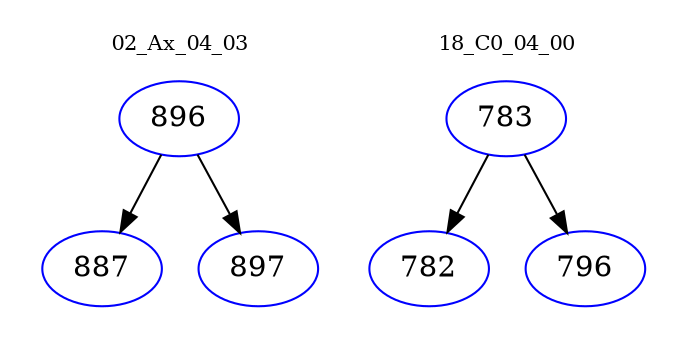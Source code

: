 digraph{
subgraph cluster_0 {
color = white
label = "02_Ax_04_03";
fontsize=10;
T0_896 [label="896", color="blue"]
T0_896 -> T0_887 [color="black"]
T0_887 [label="887", color="blue"]
T0_896 -> T0_897 [color="black"]
T0_897 [label="897", color="blue"]
}
subgraph cluster_1 {
color = white
label = "18_C0_04_00";
fontsize=10;
T1_783 [label="783", color="blue"]
T1_783 -> T1_782 [color="black"]
T1_782 [label="782", color="blue"]
T1_783 -> T1_796 [color="black"]
T1_796 [label="796", color="blue"]
}
}
